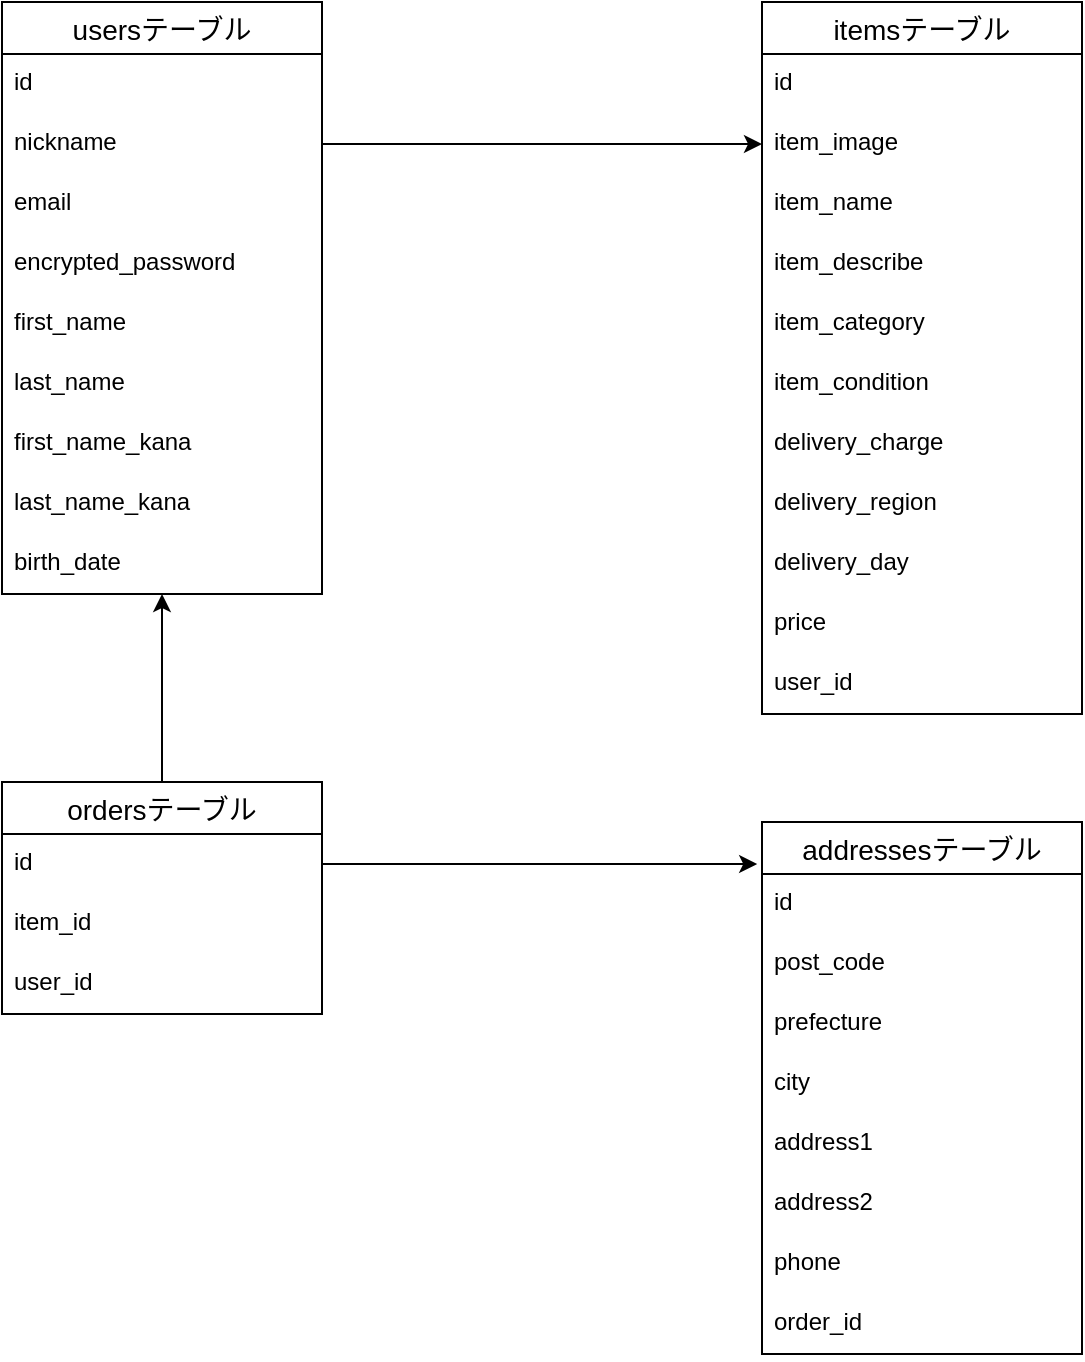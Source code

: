 <mxfile>
    <diagram id="N0z1FcHgk50MbnAR_tDe" name="ページ1">
        <mxGraphModel dx="995" dy="525" grid="1" gridSize="10" guides="1" tooltips="1" connect="1" arrows="1" fold="1" page="1" pageScale="1" pageWidth="827" pageHeight="1169" math="0" shadow="0">
            <root>
                <mxCell id="0"/>
                <mxCell id="1" parent="0"/>
                <mxCell id="92" value="usersテーブル" style="swimlane;fontStyle=0;childLayout=stackLayout;horizontal=1;startSize=26;horizontalStack=0;resizeParent=1;resizeParentMax=0;resizeLast=0;collapsible=1;marginBottom=0;align=center;fontSize=14;shadow=0;" parent="1" vertex="1">
                    <mxGeometry y="20" width="160" height="296" as="geometry"/>
                </mxCell>
                <mxCell id="93" value="id" style="text;strokeColor=none;fillColor=none;spacingLeft=4;spacingRight=4;overflow=hidden;rotatable=0;points=[[0,0.5],[1,0.5]];portConstraint=eastwest;fontSize=12;shadow=0;" parent="92" vertex="1">
                    <mxGeometry y="26" width="160" height="30" as="geometry"/>
                </mxCell>
                <mxCell id="94" value="nickname" style="text;strokeColor=none;fillColor=none;spacingLeft=4;spacingRight=4;overflow=hidden;rotatable=0;points=[[0,0.5],[1,0.5]];portConstraint=eastwest;fontSize=12;shadow=0;" parent="92" vertex="1">
                    <mxGeometry y="56" width="160" height="30" as="geometry"/>
                </mxCell>
                <mxCell id="96" value="email" style="text;strokeColor=none;fillColor=none;spacingLeft=4;spacingRight=4;overflow=hidden;rotatable=0;points=[[0,0.5],[1,0.5]];portConstraint=eastwest;fontSize=12;shadow=0;" parent="92" vertex="1">
                    <mxGeometry y="86" width="160" height="30" as="geometry"/>
                </mxCell>
                <mxCell id="95" value="encrypted_password" style="text;strokeColor=none;fillColor=none;spacingLeft=4;spacingRight=4;overflow=hidden;rotatable=0;points=[[0,0.5],[1,0.5]];portConstraint=eastwest;fontSize=12;shadow=0;" parent="92" vertex="1">
                    <mxGeometry y="116" width="160" height="30" as="geometry"/>
                </mxCell>
                <mxCell id="99" value="first_name" style="text;strokeColor=none;fillColor=none;spacingLeft=4;spacingRight=4;overflow=hidden;rotatable=0;points=[[0,0.5],[1,0.5]];portConstraint=eastwest;fontSize=12;shadow=0;" parent="92" vertex="1">
                    <mxGeometry y="146" width="160" height="30" as="geometry"/>
                </mxCell>
                <mxCell id="97" value="last_name" style="text;strokeColor=none;fillColor=none;spacingLeft=4;spacingRight=4;overflow=hidden;rotatable=0;points=[[0,0.5],[1,0.5]];portConstraint=eastwest;fontSize=12;shadow=0;" parent="92" vertex="1">
                    <mxGeometry y="176" width="160" height="30" as="geometry"/>
                </mxCell>
                <mxCell id="101" value="first_name_kana" style="text;strokeColor=none;fillColor=none;spacingLeft=4;spacingRight=4;overflow=hidden;rotatable=0;points=[[0,0.5],[1,0.5]];portConstraint=eastwest;fontSize=12;shadow=0;" parent="92" vertex="1">
                    <mxGeometry y="206" width="160" height="30" as="geometry"/>
                </mxCell>
                <mxCell id="100" value="last_name_kana" style="text;strokeColor=none;fillColor=none;spacingLeft=4;spacingRight=4;overflow=hidden;rotatable=0;points=[[0,0.5],[1,0.5]];portConstraint=eastwest;fontSize=12;shadow=0;" parent="92" vertex="1">
                    <mxGeometry y="236" width="160" height="30" as="geometry"/>
                </mxCell>
                <mxCell id="98" value="birth_date" style="text;strokeColor=none;fillColor=none;spacingLeft=4;spacingRight=4;overflow=hidden;rotatable=0;points=[[0,0.5],[1,0.5]];portConstraint=eastwest;fontSize=12;shadow=0;" parent="92" vertex="1">
                    <mxGeometry y="266" width="160" height="30" as="geometry"/>
                </mxCell>
                <mxCell id="103" value="itemsテーブル" style="swimlane;fontStyle=0;childLayout=stackLayout;horizontal=1;startSize=26;horizontalStack=0;resizeParent=1;resizeParentMax=0;resizeLast=0;collapsible=1;marginBottom=0;align=center;fontSize=14;shadow=0;" parent="1" vertex="1">
                    <mxGeometry x="380" y="20" width="160" height="356" as="geometry"/>
                </mxCell>
                <mxCell id="104" value="id" style="text;strokeColor=none;fillColor=none;spacingLeft=4;spacingRight=4;overflow=hidden;rotatable=0;points=[[0,0.5],[1,0.5]];portConstraint=eastwest;fontSize=12;shadow=0;" parent="103" vertex="1">
                    <mxGeometry y="26" width="160" height="30" as="geometry"/>
                </mxCell>
                <mxCell id="105" value="item_image" style="text;strokeColor=none;fillColor=none;spacingLeft=4;spacingRight=4;overflow=hidden;rotatable=0;points=[[0,0.5],[1,0.5]];portConstraint=eastwest;fontSize=12;shadow=0;" parent="103" vertex="1">
                    <mxGeometry y="56" width="160" height="30" as="geometry"/>
                </mxCell>
                <mxCell id="108" value="item_name" style="text;strokeColor=none;fillColor=none;spacingLeft=4;spacingRight=4;overflow=hidden;rotatable=0;points=[[0,0.5],[1,0.5]];portConstraint=eastwest;fontSize=12;shadow=0;" parent="103" vertex="1">
                    <mxGeometry y="86" width="160" height="30" as="geometry"/>
                </mxCell>
                <mxCell id="110" value="item_describe" style="text;strokeColor=none;fillColor=none;spacingLeft=4;spacingRight=4;overflow=hidden;rotatable=0;points=[[0,0.5],[1,0.5]];portConstraint=eastwest;fontSize=12;shadow=0;" parent="103" vertex="1">
                    <mxGeometry y="116" width="160" height="30" as="geometry"/>
                </mxCell>
                <mxCell id="106" value="item_category" style="text;strokeColor=none;fillColor=none;spacingLeft=4;spacingRight=4;overflow=hidden;rotatable=0;points=[[0,0.5],[1,0.5]];portConstraint=eastwest;fontSize=12;shadow=0;" parent="103" vertex="1">
                    <mxGeometry y="146" width="160" height="30" as="geometry"/>
                </mxCell>
                <mxCell id="113" value="item_condition" style="text;strokeColor=none;fillColor=none;spacingLeft=4;spacingRight=4;overflow=hidden;rotatable=0;points=[[0,0.5],[1,0.5]];portConstraint=eastwest;fontSize=12;shadow=0;" parent="103" vertex="1">
                    <mxGeometry y="176" width="160" height="30" as="geometry"/>
                </mxCell>
                <mxCell id="112" value="delivery_charge" style="text;strokeColor=none;fillColor=none;spacingLeft=4;spacingRight=4;overflow=hidden;rotatable=0;points=[[0,0.5],[1,0.5]];portConstraint=eastwest;fontSize=12;shadow=0;" parent="103" vertex="1">
                    <mxGeometry y="206" width="160" height="30" as="geometry"/>
                </mxCell>
                <mxCell id="114" value="delivery_region" style="text;strokeColor=none;fillColor=none;spacingLeft=4;spacingRight=4;overflow=hidden;rotatable=0;points=[[0,0.5],[1,0.5]];portConstraint=eastwest;fontSize=12;shadow=0;" parent="103" vertex="1">
                    <mxGeometry y="236" width="160" height="30" as="geometry"/>
                </mxCell>
                <mxCell id="109" value="delivery_day" style="text;strokeColor=none;fillColor=none;spacingLeft=4;spacingRight=4;overflow=hidden;rotatable=0;points=[[0,0.5],[1,0.5]];portConstraint=eastwest;fontSize=12;shadow=0;" parent="103" vertex="1">
                    <mxGeometry y="266" width="160" height="30" as="geometry"/>
                </mxCell>
                <mxCell id="111" value="price" style="text;strokeColor=none;fillColor=none;spacingLeft=4;spacingRight=4;overflow=hidden;rotatable=0;points=[[0,0.5],[1,0.5]];portConstraint=eastwest;fontSize=12;shadow=0;" parent="103" vertex="1">
                    <mxGeometry y="296" width="160" height="30" as="geometry"/>
                </mxCell>
                <mxCell id="107" value="user_id" style="text;strokeColor=none;fillColor=none;spacingLeft=4;spacingRight=4;overflow=hidden;rotatable=0;points=[[0,0.5],[1,0.5]];portConstraint=eastwest;fontSize=12;shadow=0;" parent="103" vertex="1">
                    <mxGeometry y="326" width="160" height="30" as="geometry"/>
                </mxCell>
                <mxCell id="147" value="" style="edgeStyle=none;html=1;" edge="1" parent="1" source="116" target="98">
                    <mxGeometry relative="1" as="geometry"/>
                </mxCell>
                <mxCell id="116" value="ordersテーブル" style="swimlane;fontStyle=0;childLayout=stackLayout;horizontal=1;startSize=26;horizontalStack=0;resizeParent=1;resizeParentMax=0;resizeLast=0;collapsible=1;marginBottom=0;align=center;fontSize=14;shadow=0;" parent="1" vertex="1">
                    <mxGeometry y="410" width="160" height="116" as="geometry"/>
                </mxCell>
                <mxCell id="117" value="id" style="text;strokeColor=none;fillColor=none;spacingLeft=4;spacingRight=4;overflow=hidden;rotatable=0;points=[[0,0.5],[1,0.5]];portConstraint=eastwest;fontSize=12;shadow=0;" parent="116" vertex="1">
                    <mxGeometry y="26" width="160" height="30" as="geometry"/>
                </mxCell>
                <mxCell id="118" value="item_id" style="text;strokeColor=none;fillColor=none;spacingLeft=4;spacingRight=4;overflow=hidden;rotatable=0;points=[[0,0.5],[1,0.5]];portConstraint=eastwest;fontSize=12;shadow=0;" parent="116" vertex="1">
                    <mxGeometry y="56" width="160" height="30" as="geometry"/>
                </mxCell>
                <mxCell id="119" value="user_id" style="text;strokeColor=none;fillColor=none;spacingLeft=4;spacingRight=4;overflow=hidden;rotatable=0;points=[[0,0.5],[1,0.5]];portConstraint=eastwest;fontSize=12;shadow=0;" parent="116" vertex="1">
                    <mxGeometry y="86" width="160" height="30" as="geometry"/>
                </mxCell>
                <mxCell id="126" value="addressesテーブル" style="swimlane;fontStyle=0;childLayout=stackLayout;horizontal=1;startSize=26;horizontalStack=0;resizeParent=1;resizeParentMax=0;resizeLast=0;collapsible=1;marginBottom=0;align=center;fontSize=14;shadow=0;" vertex="1" parent="1">
                    <mxGeometry x="380" y="430" width="160" height="266" as="geometry"/>
                </mxCell>
                <mxCell id="127" value="id" style="text;strokeColor=none;fillColor=none;spacingLeft=4;spacingRight=4;overflow=hidden;rotatable=0;points=[[0,0.5],[1,0.5]];portConstraint=eastwest;fontSize=12;shadow=0;" vertex="1" parent="126">
                    <mxGeometry y="26" width="160" height="30" as="geometry"/>
                </mxCell>
                <mxCell id="128" value="post_code" style="text;strokeColor=none;fillColor=none;spacingLeft=4;spacingRight=4;overflow=hidden;rotatable=0;points=[[0,0.5],[1,0.5]];portConstraint=eastwest;fontSize=12;shadow=0;" vertex="1" parent="126">
                    <mxGeometry y="56" width="160" height="30" as="geometry"/>
                </mxCell>
                <mxCell id="129" value="prefecture" style="text;strokeColor=none;fillColor=none;spacingLeft=4;spacingRight=4;overflow=hidden;rotatable=0;points=[[0,0.5],[1,0.5]];portConstraint=eastwest;fontSize=12;shadow=0;" vertex="1" parent="126">
                    <mxGeometry y="86" width="160" height="30" as="geometry"/>
                </mxCell>
                <mxCell id="130" value="city" style="text;strokeColor=none;fillColor=none;spacingLeft=4;spacingRight=4;overflow=hidden;rotatable=0;points=[[0,0.5],[1,0.5]];portConstraint=eastwest;fontSize=12;shadow=0;" vertex="1" parent="126">
                    <mxGeometry y="116" width="160" height="30" as="geometry"/>
                </mxCell>
                <mxCell id="131" value="address1" style="text;strokeColor=none;fillColor=none;spacingLeft=4;spacingRight=4;overflow=hidden;rotatable=0;points=[[0,0.5],[1,0.5]];portConstraint=eastwest;fontSize=12;shadow=0;" vertex="1" parent="126">
                    <mxGeometry y="146" width="160" height="30" as="geometry"/>
                </mxCell>
                <mxCell id="132" value="address2" style="text;strokeColor=none;fillColor=none;spacingLeft=4;spacingRight=4;overflow=hidden;rotatable=0;points=[[0,0.5],[1,0.5]];portConstraint=eastwest;fontSize=12;shadow=0;" vertex="1" parent="126">
                    <mxGeometry y="176" width="160" height="30" as="geometry"/>
                </mxCell>
                <mxCell id="133" value="phone" style="text;strokeColor=none;fillColor=none;spacingLeft=4;spacingRight=4;overflow=hidden;rotatable=0;points=[[0,0.5],[1,0.5]];portConstraint=eastwest;fontSize=12;shadow=0;" vertex="1" parent="126">
                    <mxGeometry y="206" width="160" height="30" as="geometry"/>
                </mxCell>
                <mxCell id="134" value="order_id" style="text;strokeColor=none;fillColor=none;spacingLeft=4;spacingRight=4;overflow=hidden;rotatable=0;points=[[0,0.5],[1,0.5]];portConstraint=eastwest;fontSize=12;shadow=0;" vertex="1" parent="126">
                    <mxGeometry y="236" width="160" height="30" as="geometry"/>
                </mxCell>
                <mxCell id="143" value="" style="edgeStyle=none;html=1;entryX=0;entryY=0.5;entryDx=0;entryDy=0;" edge="1" parent="1" source="94" target="105">
                    <mxGeometry relative="1" as="geometry"/>
                </mxCell>
                <mxCell id="149" style="edgeStyle=none;html=1;exitX=1;exitY=0.5;exitDx=0;exitDy=0;entryX=-0.015;entryY=0.079;entryDx=0;entryDy=0;entryPerimeter=0;" edge="1" parent="1" source="117" target="126">
                    <mxGeometry relative="1" as="geometry"/>
                </mxCell>
            </root>
        </mxGraphModel>
    </diagram>
</mxfile>